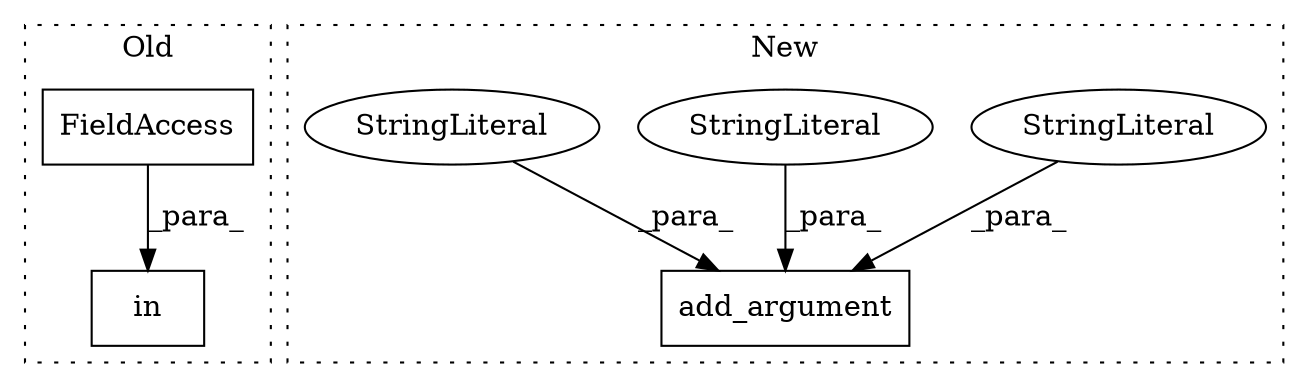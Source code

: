 digraph G {
subgraph cluster0 {
1 [label="in" a="105" s="507" l="25" shape="box"];
6 [label="FieldAccess" a="22" s="524" l="8" shape="box"];
label = "Old";
style="dotted";
}
subgraph cluster1 {
2 [label="add_argument" a="32" s="644,761" l="13,1" shape="box"];
3 [label="StringLiteral" a="45" s="694" l="8" shape="ellipse"];
4 [label="StringLiteral" a="45" s="703" l="58" shape="ellipse"];
5 [label="StringLiteral" a="45" s="657" l="4" shape="ellipse"];
label = "New";
style="dotted";
}
3 -> 2 [label="_para_"];
4 -> 2 [label="_para_"];
5 -> 2 [label="_para_"];
6 -> 1 [label="_para_"];
}
